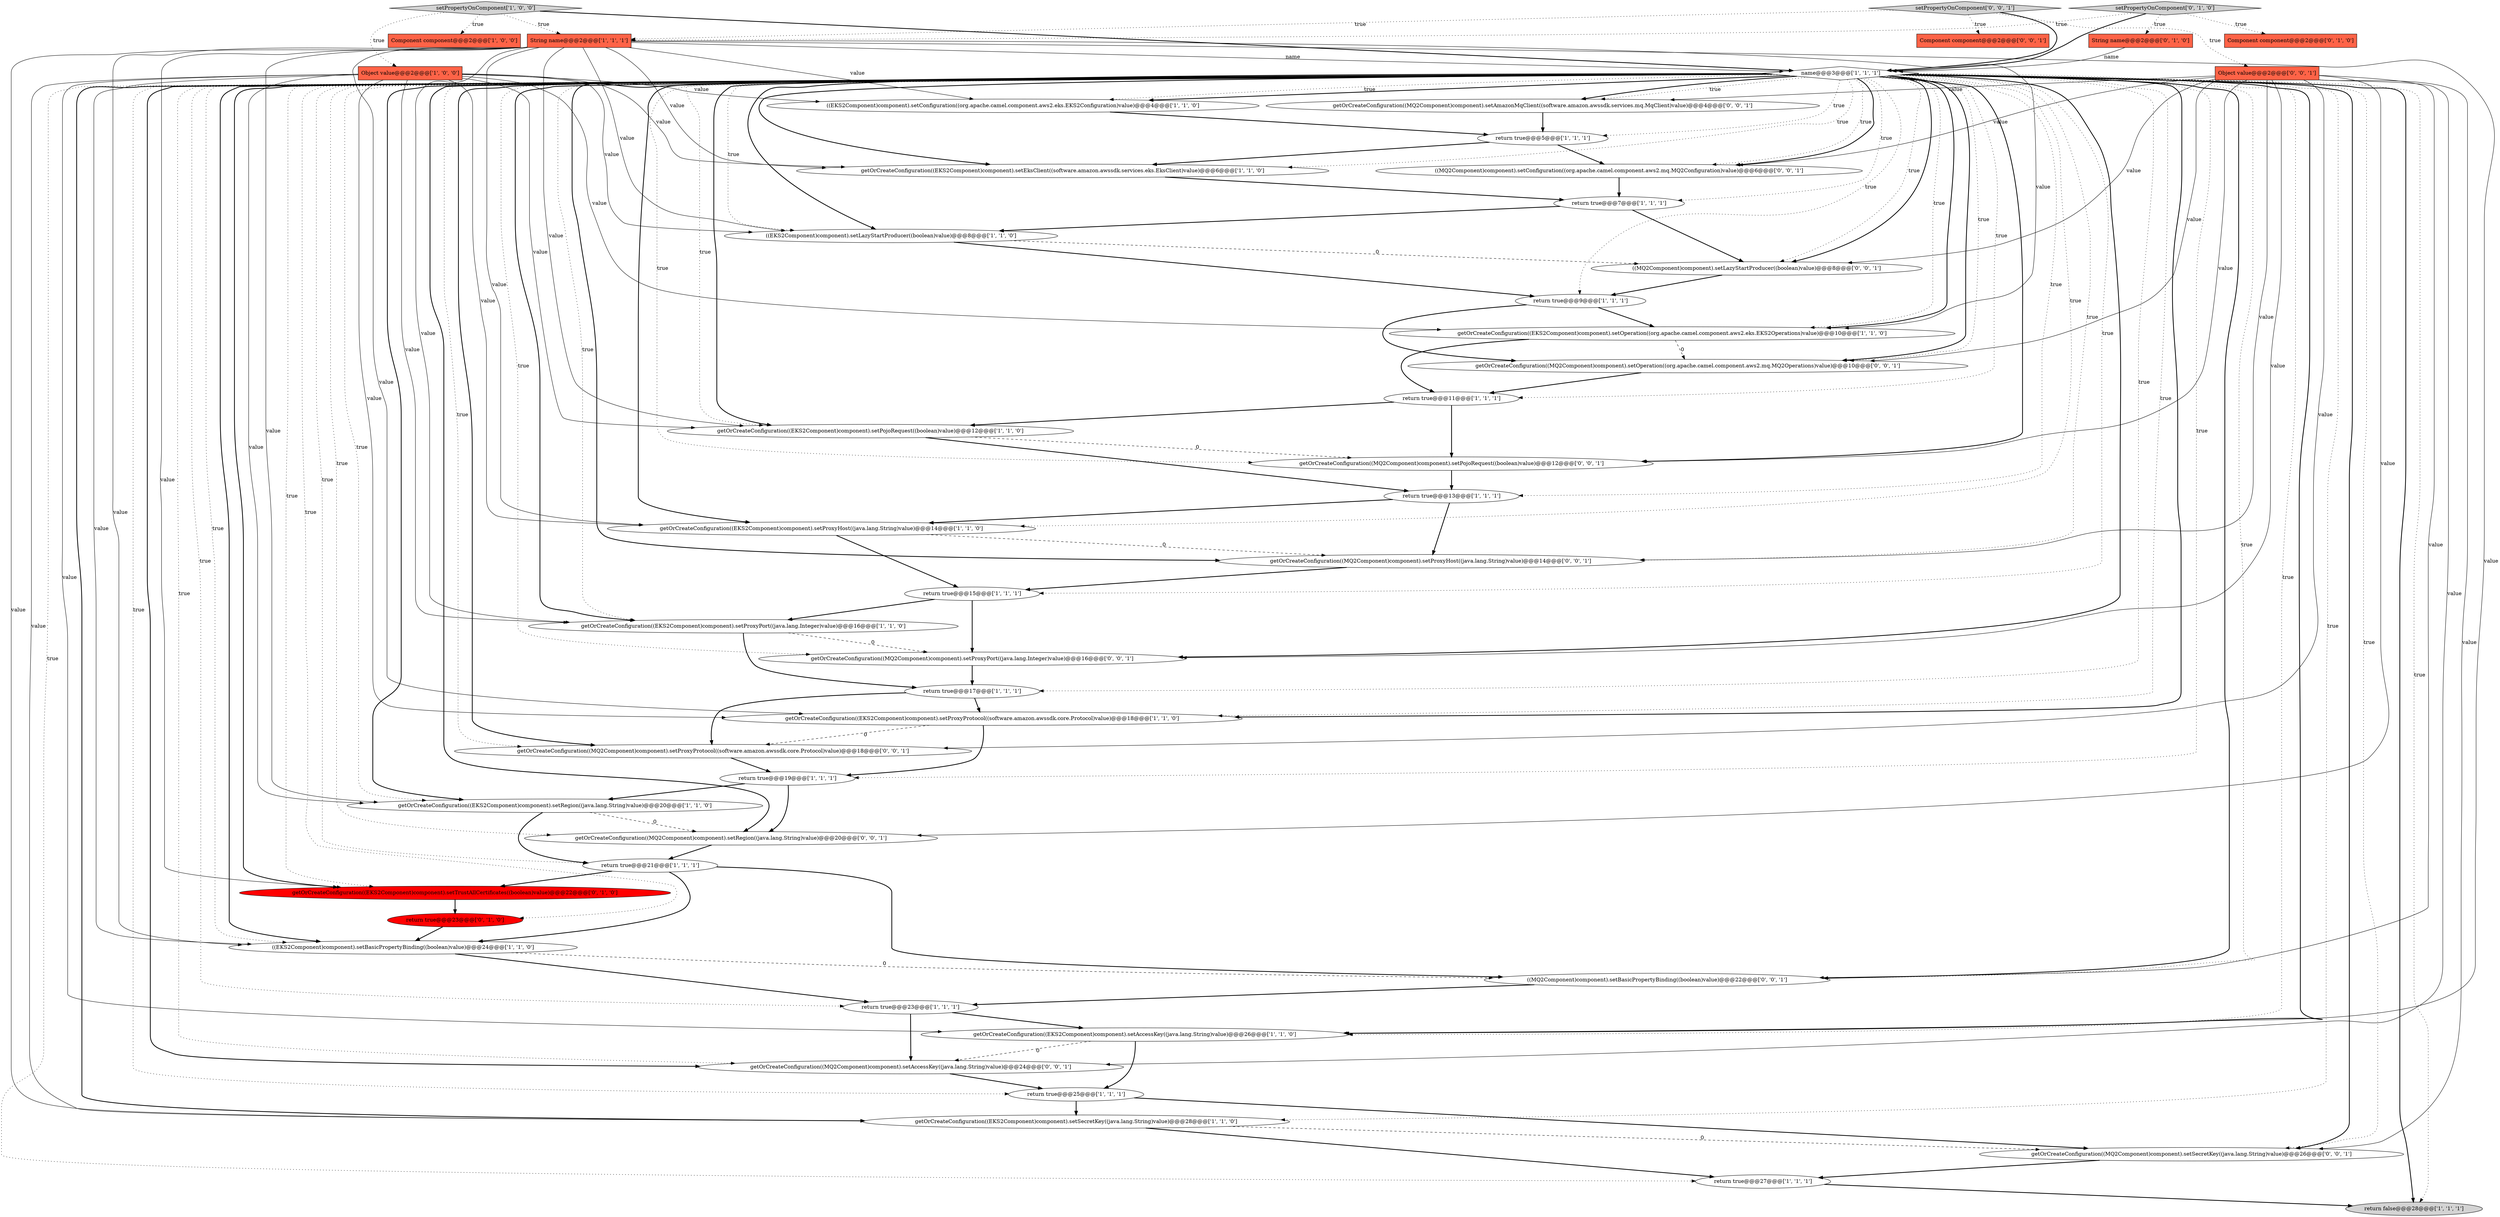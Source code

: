 digraph {
26 [style = filled, label = "getOrCreateConfiguration((EKS2Component)component).setProxyHost((java.lang.String)value)@@@14@@@['1', '1', '0']", fillcolor = white, shape = ellipse image = "AAA0AAABBB1BBB"];
10 [style = filled, label = "Component component@@@2@@@['1', '0', '0']", fillcolor = tomato, shape = box image = "AAA0AAABBB1BBB"];
43 [style = filled, label = "((MQ2Component)component).setBasicPropertyBinding((boolean)value)@@@22@@@['0', '0', '1']", fillcolor = white, shape = ellipse image = "AAA0AAABBB3BBB"];
13 [style = filled, label = "return true@@@5@@@['1', '1', '1']", fillcolor = white, shape = ellipse image = "AAA0AAABBB1BBB"];
0 [style = filled, label = "return true@@@7@@@['1', '1', '1']", fillcolor = white, shape = ellipse image = "AAA0AAABBB1BBB"];
18 [style = filled, label = "String name@@@2@@@['1', '1', '1']", fillcolor = tomato, shape = box image = "AAA0AAABBB1BBB"];
33 [style = filled, label = "return true@@@23@@@['0', '1', '0']", fillcolor = red, shape = ellipse image = "AAA1AAABBB2BBB"];
1 [style = filled, label = "return true@@@21@@@['1', '1', '1']", fillcolor = white, shape = ellipse image = "AAA0AAABBB1BBB"];
21 [style = filled, label = "getOrCreateConfiguration((EKS2Component)component).setAccessKey((java.lang.String)value)@@@26@@@['1', '1', '0']", fillcolor = white, shape = ellipse image = "AAA0AAABBB1BBB"];
34 [style = filled, label = "getOrCreateConfiguration((EKS2Component)component).setTrustAllCertificates((boolean)value)@@@22@@@['0', '1', '0']", fillcolor = red, shape = ellipse image = "AAA1AAABBB2BBB"];
17 [style = filled, label = "getOrCreateConfiguration((EKS2Component)component).setProxyPort((java.lang.Integer)value)@@@16@@@['1', '1', '0']", fillcolor = white, shape = ellipse image = "AAA0AAABBB1BBB"];
44 [style = filled, label = "getOrCreateConfiguration((MQ2Component)component).setOperation((org.apache.camel.component.aws2.mq.MQ2Operations)value)@@@10@@@['0', '0', '1']", fillcolor = white, shape = ellipse image = "AAA0AAABBB3BBB"];
36 [style = filled, label = "getOrCreateConfiguration((MQ2Component)component).setAccessKey((java.lang.String)value)@@@24@@@['0', '0', '1']", fillcolor = white, shape = ellipse image = "AAA0AAABBB3BBB"];
37 [style = filled, label = "getOrCreateConfiguration((MQ2Component)component).setAmazonMqClient((software.amazon.awssdk.services.mq.MqClient)value)@@@4@@@['0', '0', '1']", fillcolor = white, shape = ellipse image = "AAA0AAABBB3BBB"];
3 [style = filled, label = "getOrCreateConfiguration((EKS2Component)component).setRegion((java.lang.String)value)@@@20@@@['1', '1', '0']", fillcolor = white, shape = ellipse image = "AAA0AAABBB1BBB"];
23 [style = filled, label = "return true@@@23@@@['1', '1', '1']", fillcolor = white, shape = ellipse image = "AAA0AAABBB1BBB"];
27 [style = filled, label = "setPropertyOnComponent['1', '0', '0']", fillcolor = lightgray, shape = diamond image = "AAA0AAABBB1BBB"];
11 [style = filled, label = "Object value@@@2@@@['1', '0', '0']", fillcolor = tomato, shape = box image = "AAA0AAABBB1BBB"];
31 [style = filled, label = "setPropertyOnComponent['0', '1', '0']", fillcolor = lightgray, shape = diamond image = "AAA0AAABBB2BBB"];
25 [style = filled, label = "getOrCreateConfiguration((EKS2Component)component).setPojoRequest((boolean)value)@@@12@@@['1', '1', '0']", fillcolor = white, shape = ellipse image = "AAA0AAABBB1BBB"];
2 [style = filled, label = "name@@@3@@@['1', '1', '1']", fillcolor = white, shape = diamond image = "AAA0AAABBB1BBB"];
12 [style = filled, label = "return true@@@9@@@['1', '1', '1']", fillcolor = white, shape = ellipse image = "AAA0AAABBB1BBB"];
32 [style = filled, label = "String name@@@2@@@['0', '1', '0']", fillcolor = tomato, shape = box image = "AAA0AAABBB2BBB"];
46 [style = filled, label = "getOrCreateConfiguration((MQ2Component)component).setProxyPort((java.lang.Integer)value)@@@16@@@['0', '0', '1']", fillcolor = white, shape = ellipse image = "AAA0AAABBB3BBB"];
9 [style = filled, label = "getOrCreateConfiguration((EKS2Component)component).setProxyProtocol((software.amazon.awssdk.core.Protocol)value)@@@18@@@['1', '1', '0']", fillcolor = white, shape = ellipse image = "AAA0AAABBB1BBB"];
15 [style = filled, label = "return true@@@25@@@['1', '1', '1']", fillcolor = white, shape = ellipse image = "AAA0AAABBB1BBB"];
30 [style = filled, label = "Component component@@@2@@@['0', '1', '0']", fillcolor = tomato, shape = box image = "AAA0AAABBB2BBB"];
48 [style = filled, label = "((MQ2Component)component).setLazyStartProducer((boolean)value)@@@8@@@['0', '0', '1']", fillcolor = white, shape = ellipse image = "AAA0AAABBB3BBB"];
45 [style = filled, label = "getOrCreateConfiguration((MQ2Component)component).setPojoRequest((boolean)value)@@@12@@@['0', '0', '1']", fillcolor = white, shape = ellipse image = "AAA0AAABBB3BBB"];
47 [style = filled, label = "getOrCreateConfiguration((MQ2Component)component).setProxyHost((java.lang.String)value)@@@14@@@['0', '0', '1']", fillcolor = white, shape = ellipse image = "AAA0AAABBB3BBB"];
20 [style = filled, label = "return true@@@13@@@['1', '1', '1']", fillcolor = white, shape = ellipse image = "AAA0AAABBB1BBB"];
35 [style = filled, label = "setPropertyOnComponent['0', '0', '1']", fillcolor = lightgray, shape = diamond image = "AAA0AAABBB3BBB"];
24 [style = filled, label = "return true@@@27@@@['1', '1', '1']", fillcolor = white, shape = ellipse image = "AAA0AAABBB1BBB"];
8 [style = filled, label = "((EKS2Component)component).setBasicPropertyBinding((boolean)value)@@@24@@@['1', '1', '0']", fillcolor = white, shape = ellipse image = "AAA0AAABBB1BBB"];
40 [style = filled, label = "getOrCreateConfiguration((MQ2Component)component).setProxyProtocol((software.amazon.awssdk.core.Protocol)value)@@@18@@@['0', '0', '1']", fillcolor = white, shape = ellipse image = "AAA0AAABBB3BBB"];
5 [style = filled, label = "return true@@@19@@@['1', '1', '1']", fillcolor = white, shape = ellipse image = "AAA0AAABBB1BBB"];
7 [style = filled, label = "getOrCreateConfiguration((EKS2Component)component).setOperation((org.apache.camel.component.aws2.eks.EKS2Operations)value)@@@10@@@['1', '1', '0']", fillcolor = white, shape = ellipse image = "AAA0AAABBB1BBB"];
16 [style = filled, label = "return true@@@15@@@['1', '1', '1']", fillcolor = white, shape = ellipse image = "AAA0AAABBB1BBB"];
6 [style = filled, label = "return true@@@17@@@['1', '1', '1']", fillcolor = white, shape = ellipse image = "AAA0AAABBB1BBB"];
4 [style = filled, label = "return false@@@28@@@['1', '1', '1']", fillcolor = lightgray, shape = ellipse image = "AAA0AAABBB1BBB"];
14 [style = filled, label = "((EKS2Component)component).setConfiguration((org.apache.camel.component.aws2.eks.EKS2Configuration)value)@@@4@@@['1', '1', '0']", fillcolor = white, shape = ellipse image = "AAA0AAABBB1BBB"];
29 [style = filled, label = "((EKS2Component)component).setLazyStartProducer((boolean)value)@@@8@@@['1', '1', '0']", fillcolor = white, shape = ellipse image = "AAA0AAABBB1BBB"];
22 [style = filled, label = "getOrCreateConfiguration((EKS2Component)component).setSecretKey((java.lang.String)value)@@@28@@@['1', '1', '0']", fillcolor = white, shape = ellipse image = "AAA0AAABBB1BBB"];
38 [style = filled, label = "Object value@@@2@@@['0', '0', '1']", fillcolor = tomato, shape = box image = "AAA0AAABBB3BBB"];
42 [style = filled, label = "((MQ2Component)component).setConfiguration((org.apache.camel.component.aws2.mq.MQ2Configuration)value)@@@6@@@['0', '0', '1']", fillcolor = white, shape = ellipse image = "AAA0AAABBB3BBB"];
28 [style = filled, label = "return true@@@11@@@['1', '1', '1']", fillcolor = white, shape = ellipse image = "AAA0AAABBB1BBB"];
39 [style = filled, label = "getOrCreateConfiguration((MQ2Component)component).setRegion((java.lang.String)value)@@@20@@@['0', '0', '1']", fillcolor = white, shape = ellipse image = "AAA0AAABBB3BBB"];
41 [style = filled, label = "Component component@@@2@@@['0', '0', '1']", fillcolor = tomato, shape = box image = "AAA0AAABBB3BBB"];
49 [style = filled, label = "getOrCreateConfiguration((MQ2Component)component).setSecretKey((java.lang.String)value)@@@26@@@['0', '0', '1']", fillcolor = white, shape = ellipse image = "AAA0AAABBB3BBB"];
19 [style = filled, label = "getOrCreateConfiguration((EKS2Component)component).setEksClient((software.amazon.awssdk.services.eks.EksClient)value)@@@6@@@['1', '1', '0']", fillcolor = white, shape = ellipse image = "AAA0AAABBB1BBB"];
5->3 [style = bold, label=""];
32->2 [style = solid, label="name"];
38->37 [style = solid, label="value"];
2->26 [style = bold, label=""];
12->44 [style = bold, label=""];
2->22 [style = dotted, label="true"];
20->26 [style = bold, label=""];
21->15 [style = bold, label=""];
38->42 [style = solid, label="value"];
2->15 [style = dotted, label="true"];
2->23 [style = dotted, label="true"];
2->37 [style = dotted, label="true"];
38->39 [style = solid, label="value"];
43->23 [style = bold, label=""];
12->7 [style = bold, label=""];
2->25 [style = dotted, label="true"];
48->12 [style = bold, label=""];
49->24 [style = bold, label=""];
18->26 [style = solid, label="value"];
2->39 [style = dotted, label="true"];
2->49 [style = bold, label=""];
17->46 [style = dashed, label="0"];
2->48 [style = dotted, label="true"];
2->14 [style = bold, label=""];
2->44 [style = bold, label=""];
2->36 [style = bold, label=""];
9->5 [style = bold, label=""];
28->25 [style = bold, label=""];
18->17 [style = solid, label="value"];
23->36 [style = bold, label=""];
7->44 [style = dashed, label="0"];
11->21 [style = solid, label="value"];
38->44 [style = solid, label="value"];
27->18 [style = dotted, label="true"];
2->25 [style = bold, label=""];
27->2 [style = bold, label=""];
2->8 [style = dotted, label="true"];
28->45 [style = bold, label=""];
2->20 [style = dotted, label="true"];
2->3 [style = dotted, label="true"];
2->47 [style = dotted, label="true"];
2->0 [style = dotted, label="true"];
8->23 [style = bold, label=""];
11->14 [style = solid, label="value"];
18->14 [style = solid, label="value"];
2->29 [style = dotted, label="true"];
5->39 [style = bold, label=""];
2->49 [style = dotted, label="true"];
2->24 [style = dotted, label="true"];
3->39 [style = dashed, label="0"];
38->40 [style = solid, label="value"];
46->6 [style = bold, label=""];
2->34 [style = bold, label=""];
34->33 [style = bold, label=""];
22->49 [style = dashed, label="0"];
35->38 [style = dotted, label="true"];
26->47 [style = dashed, label="0"];
0->29 [style = bold, label=""];
11->17 [style = solid, label="value"];
31->2 [style = bold, label=""];
2->21 [style = dotted, label="true"];
2->9 [style = bold, label=""];
16->17 [style = bold, label=""];
38->45 [style = solid, label="value"];
18->8 [style = solid, label="value"];
2->28 [style = dotted, label="true"];
2->4 [style = bold, label=""];
21->36 [style = dashed, label="0"];
18->7 [style = solid, label="value"];
8->43 [style = dashed, label="0"];
11->26 [style = solid, label="value"];
11->22 [style = solid, label="value"];
2->39 [style = bold, label=""];
31->30 [style = dotted, label="true"];
26->16 [style = bold, label=""];
40->5 [style = bold, label=""];
2->21 [style = bold, label=""];
18->3 [style = solid, label="value"];
0->48 [style = bold, label=""];
2->12 [style = dotted, label="true"];
18->9 [style = solid, label="value"];
35->18 [style = dotted, label="true"];
37->13 [style = bold, label=""];
33->8 [style = bold, label=""];
47->16 [style = bold, label=""];
2->43 [style = bold, label=""];
2->19 [style = dotted, label="true"];
2->17 [style = bold, label=""];
2->48 [style = bold, label=""];
11->29 [style = solid, label="value"];
1->8 [style = bold, label=""];
13->42 [style = bold, label=""];
3->1 [style = bold, label=""];
17->6 [style = bold, label=""];
18->19 [style = solid, label="value"];
2->3 [style = bold, label=""];
35->2 [style = bold, label=""];
18->25 [style = solid, label="value"];
18->29 [style = solid, label="value"];
18->2 [style = solid, label="name"];
45->20 [style = bold, label=""];
31->18 [style = dotted, label="true"];
42->0 [style = bold, label=""];
19->0 [style = bold, label=""];
15->22 [style = bold, label=""];
29->48 [style = dashed, label="0"];
18->21 [style = solid, label="value"];
25->20 [style = bold, label=""];
13->19 [style = bold, label=""];
1->34 [style = bold, label=""];
11->9 [style = solid, label="value"];
2->9 [style = dotted, label="true"];
2->42 [style = dotted, label="true"];
7->28 [style = bold, label=""];
2->6 [style = dotted, label="true"];
25->45 [style = dashed, label="0"];
2->4 [style = dotted, label="true"];
35->41 [style = dotted, label="true"];
2->45 [style = bold, label=""];
2->26 [style = dotted, label="true"];
39->1 [style = bold, label=""];
2->14 [style = dotted, label="true"];
2->36 [style = dotted, label="true"];
11->19 [style = solid, label="value"];
14->13 [style = bold, label=""];
2->5 [style = dotted, label="true"];
38->43 [style = solid, label="value"];
2->47 [style = bold, label=""];
2->16 [style = dotted, label="true"];
16->46 [style = bold, label=""];
15->49 [style = bold, label=""];
2->46 [style = bold, label=""];
2->19 [style = bold, label=""];
38->46 [style = solid, label="value"];
2->34 [style = dotted, label="true"];
2->44 [style = dotted, label="true"];
11->3 [style = solid, label="value"];
1->43 [style = bold, label=""];
2->43 [style = dotted, label="true"];
2->17 [style = dotted, label="true"];
38->48 [style = solid, label="value"];
38->36 [style = solid, label="value"];
36->15 [style = bold, label=""];
27->10 [style = dotted, label="true"];
2->45 [style = dotted, label="true"];
2->40 [style = dotted, label="true"];
2->40 [style = bold, label=""];
20->47 [style = bold, label=""];
38->47 [style = solid, label="value"];
11->7 [style = solid, label="value"];
27->11 [style = dotted, label="true"];
31->32 [style = dotted, label="true"];
18->34 [style = solid, label="value"];
11->8 [style = solid, label="value"];
29->12 [style = bold, label=""];
24->4 [style = bold, label=""];
9->40 [style = dashed, label="0"];
2->33 [style = dotted, label="true"];
18->22 [style = solid, label="value"];
23->21 [style = bold, label=""];
2->1 [style = dotted, label="true"];
6->40 [style = bold, label=""];
2->7 [style = dotted, label="true"];
44->28 [style = bold, label=""];
2->46 [style = dotted, label="true"];
38->49 [style = solid, label="value"];
2->7 [style = bold, label=""];
22->24 [style = bold, label=""];
6->9 [style = bold, label=""];
2->22 [style = bold, label=""];
2->37 [style = bold, label=""];
11->25 [style = solid, label="value"];
2->29 [style = bold, label=""];
2->42 [style = bold, label=""];
2->13 [style = dotted, label="true"];
2->8 [style = bold, label=""];
}
